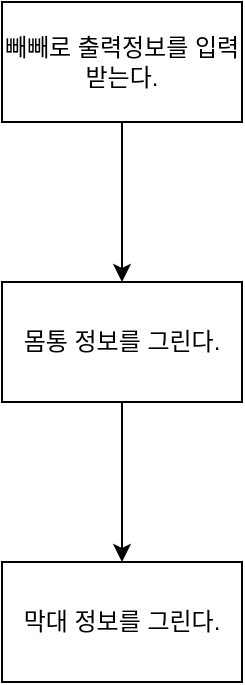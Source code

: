 <mxfile version="15.9.4" type="device"><diagram id="93TB3zxZZM4E5UIkxNBB" name="Page-1"><mxGraphModel dx="466" dy="658" grid="1" gridSize="10" guides="1" tooltips="1" connect="1" arrows="1" fold="1" page="1" pageScale="1" pageWidth="827" pageHeight="1169" math="0" shadow="0"><root><mxCell id="0"/><mxCell id="1" parent="0"/><mxCell id="ZKqmW3QddRHMKsaEE8Mn-3" value="" style="edgeStyle=orthogonalEdgeStyle;rounded=0;orthogonalLoop=1;jettySize=auto;html=1;" edge="1" parent="1" source="ZKqmW3QddRHMKsaEE8Mn-1" target="ZKqmW3QddRHMKsaEE8Mn-2"><mxGeometry relative="1" as="geometry"/></mxCell><mxCell id="ZKqmW3QddRHMKsaEE8Mn-1" value="빼빼로 출력정보를 입력받는다." style="rounded=0;whiteSpace=wrap;html=1;" vertex="1" parent="1"><mxGeometry x="160" y="160" width="120" height="60" as="geometry"/></mxCell><mxCell id="ZKqmW3QddRHMKsaEE8Mn-5" value="" style="edgeStyle=orthogonalEdgeStyle;rounded=0;orthogonalLoop=1;jettySize=auto;html=1;" edge="1" parent="1" source="ZKqmW3QddRHMKsaEE8Mn-2" target="ZKqmW3QddRHMKsaEE8Mn-4"><mxGeometry relative="1" as="geometry"/></mxCell><mxCell id="ZKqmW3QddRHMKsaEE8Mn-2" value="몸통 정보를 그린다." style="rounded=0;whiteSpace=wrap;html=1;" vertex="1" parent="1"><mxGeometry x="160" y="300" width="120" height="60" as="geometry"/></mxCell><mxCell id="ZKqmW3QddRHMKsaEE8Mn-4" value="막대 정보를 그린다." style="rounded=0;whiteSpace=wrap;html=1;" vertex="1" parent="1"><mxGeometry x="160" y="440" width="120" height="60" as="geometry"/></mxCell></root></mxGraphModel></diagram></mxfile>